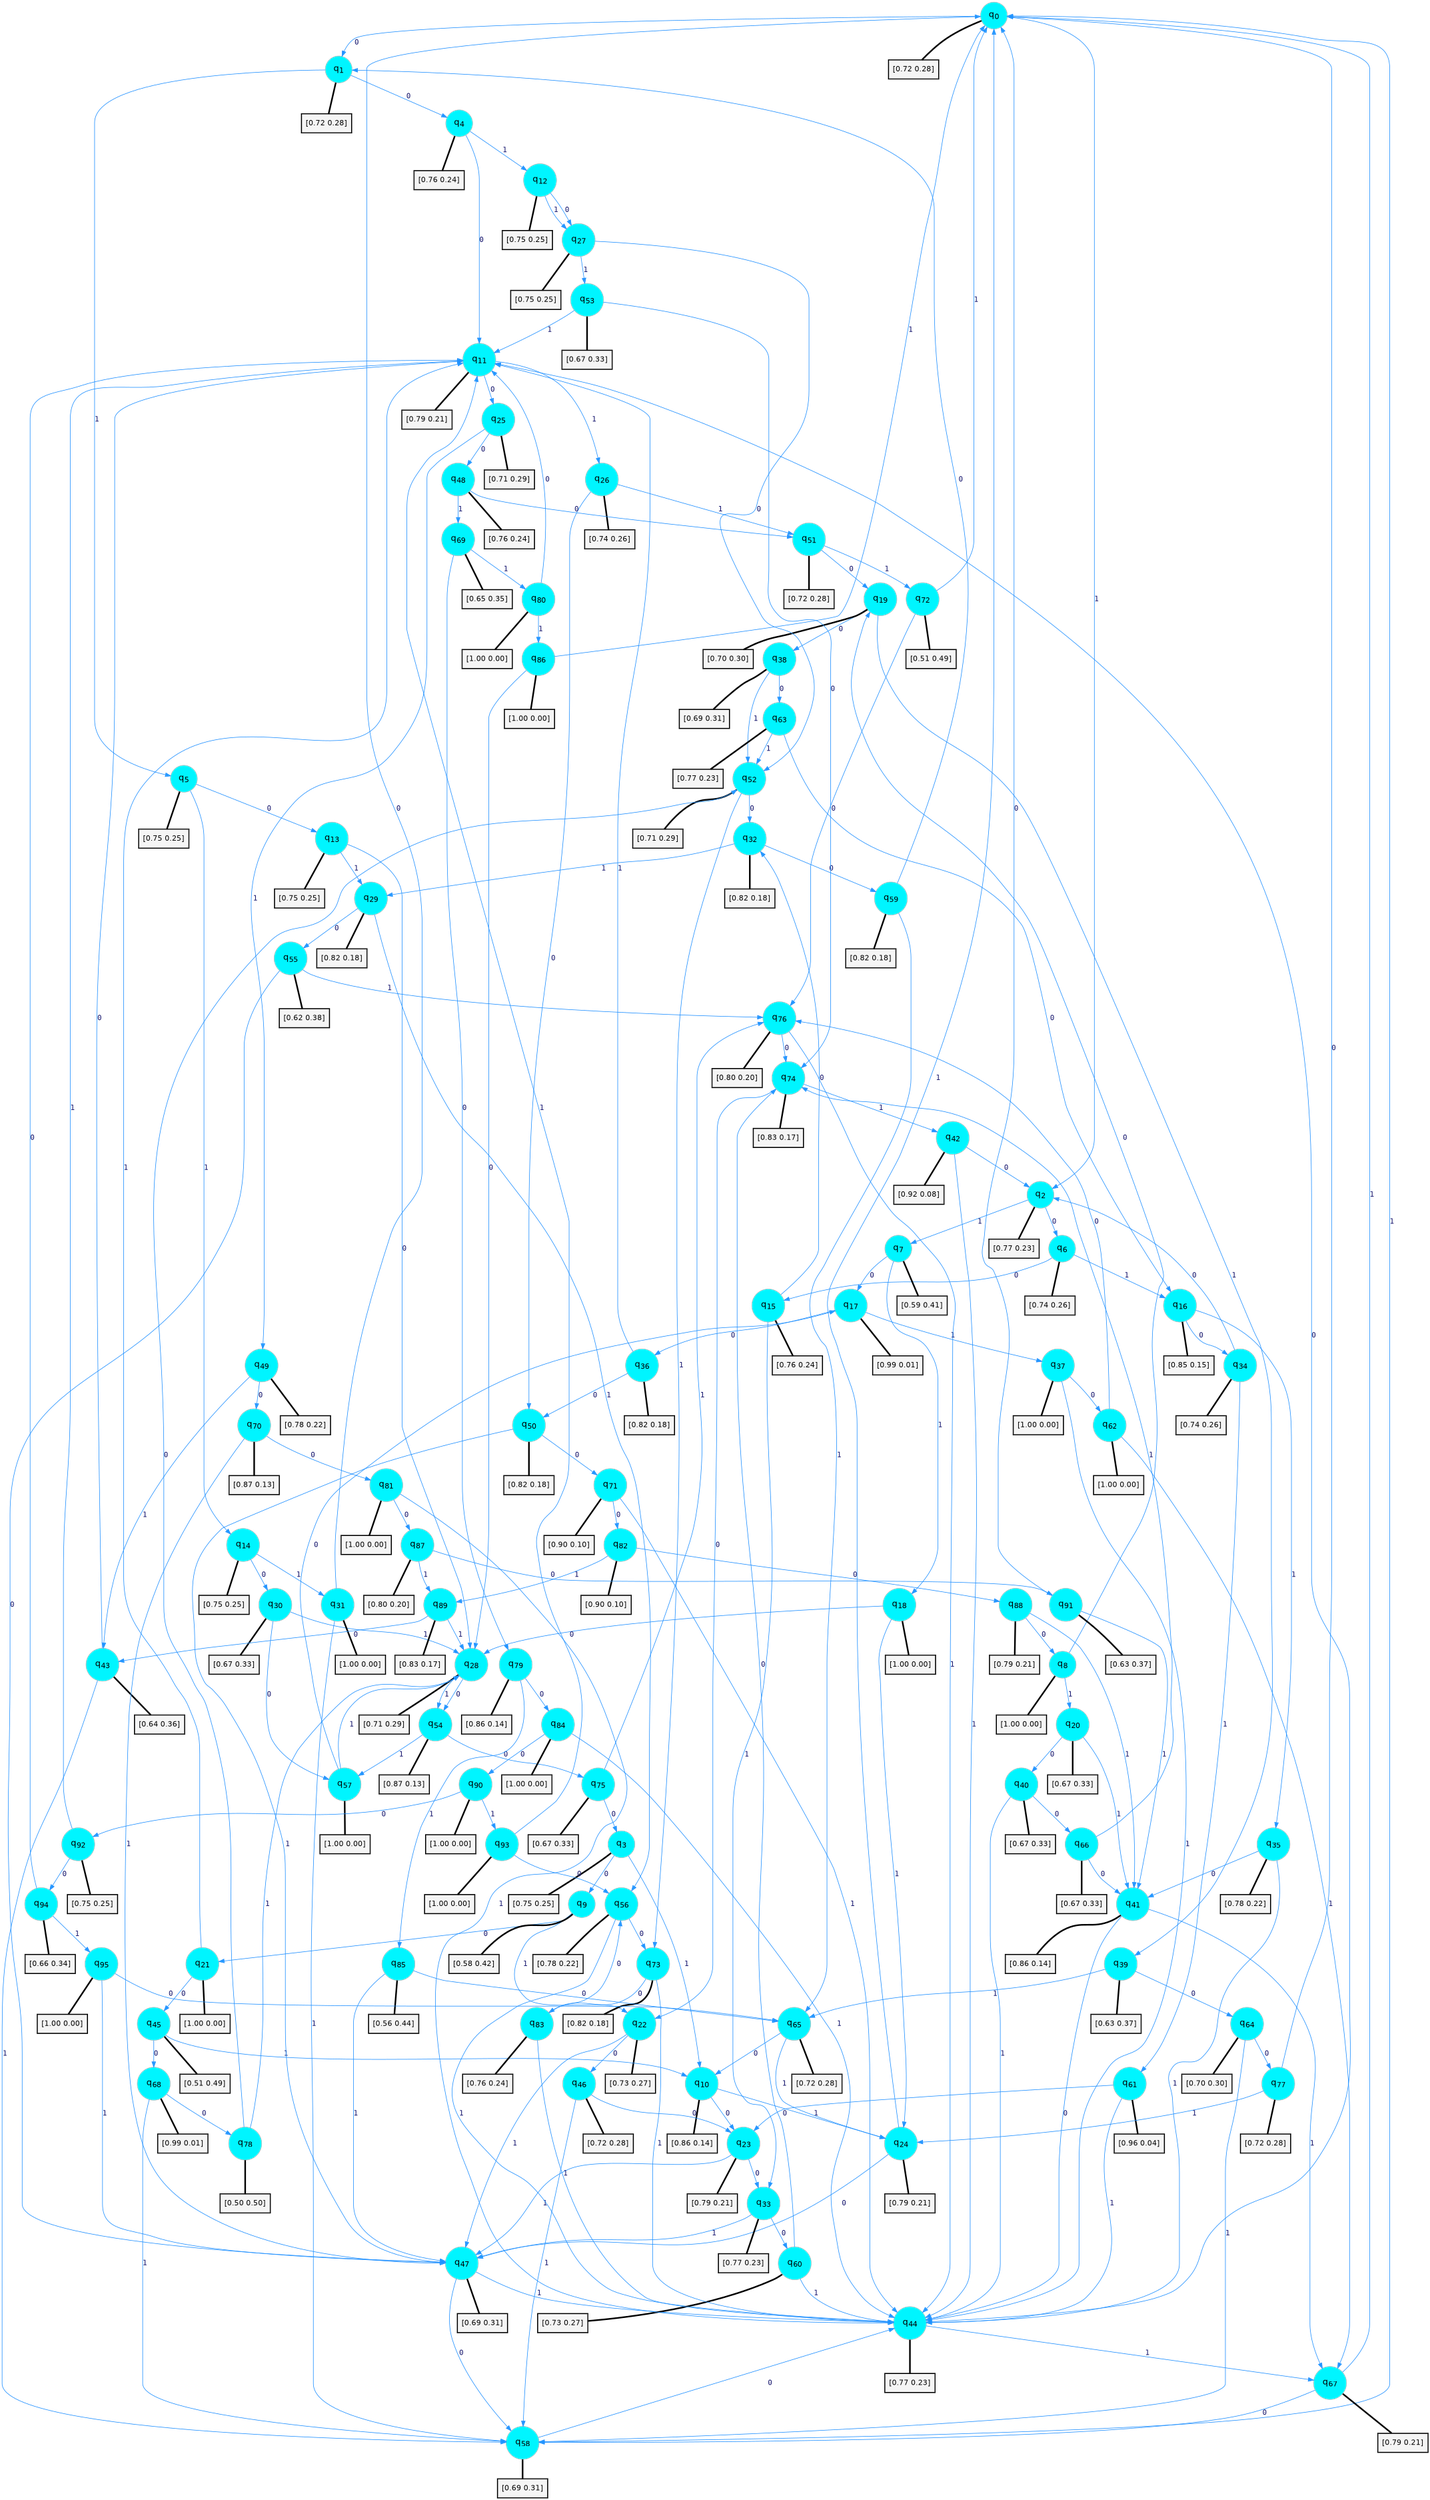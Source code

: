 digraph G {
graph [
bgcolor=transparent, dpi=300, rankdir=TD, size="40,25"];
node [
color=gray, fillcolor=turquoise1, fontcolor=black, fontname=Helvetica, fontsize=16, fontweight=bold, shape=circle, style=filled];
edge [
arrowsize=1, color=dodgerblue1, fontcolor=midnightblue, fontname=courier, fontweight=bold, penwidth=1, style=solid, weight=20];
0[label=<q<SUB>0</SUB>>];
1[label=<q<SUB>1</SUB>>];
2[label=<q<SUB>2</SUB>>];
3[label=<q<SUB>3</SUB>>];
4[label=<q<SUB>4</SUB>>];
5[label=<q<SUB>5</SUB>>];
6[label=<q<SUB>6</SUB>>];
7[label=<q<SUB>7</SUB>>];
8[label=<q<SUB>8</SUB>>];
9[label=<q<SUB>9</SUB>>];
10[label=<q<SUB>10</SUB>>];
11[label=<q<SUB>11</SUB>>];
12[label=<q<SUB>12</SUB>>];
13[label=<q<SUB>13</SUB>>];
14[label=<q<SUB>14</SUB>>];
15[label=<q<SUB>15</SUB>>];
16[label=<q<SUB>16</SUB>>];
17[label=<q<SUB>17</SUB>>];
18[label=<q<SUB>18</SUB>>];
19[label=<q<SUB>19</SUB>>];
20[label=<q<SUB>20</SUB>>];
21[label=<q<SUB>21</SUB>>];
22[label=<q<SUB>22</SUB>>];
23[label=<q<SUB>23</SUB>>];
24[label=<q<SUB>24</SUB>>];
25[label=<q<SUB>25</SUB>>];
26[label=<q<SUB>26</SUB>>];
27[label=<q<SUB>27</SUB>>];
28[label=<q<SUB>28</SUB>>];
29[label=<q<SUB>29</SUB>>];
30[label=<q<SUB>30</SUB>>];
31[label=<q<SUB>31</SUB>>];
32[label=<q<SUB>32</SUB>>];
33[label=<q<SUB>33</SUB>>];
34[label=<q<SUB>34</SUB>>];
35[label=<q<SUB>35</SUB>>];
36[label=<q<SUB>36</SUB>>];
37[label=<q<SUB>37</SUB>>];
38[label=<q<SUB>38</SUB>>];
39[label=<q<SUB>39</SUB>>];
40[label=<q<SUB>40</SUB>>];
41[label=<q<SUB>41</SUB>>];
42[label=<q<SUB>42</SUB>>];
43[label=<q<SUB>43</SUB>>];
44[label=<q<SUB>44</SUB>>];
45[label=<q<SUB>45</SUB>>];
46[label=<q<SUB>46</SUB>>];
47[label=<q<SUB>47</SUB>>];
48[label=<q<SUB>48</SUB>>];
49[label=<q<SUB>49</SUB>>];
50[label=<q<SUB>50</SUB>>];
51[label=<q<SUB>51</SUB>>];
52[label=<q<SUB>52</SUB>>];
53[label=<q<SUB>53</SUB>>];
54[label=<q<SUB>54</SUB>>];
55[label=<q<SUB>55</SUB>>];
56[label=<q<SUB>56</SUB>>];
57[label=<q<SUB>57</SUB>>];
58[label=<q<SUB>58</SUB>>];
59[label=<q<SUB>59</SUB>>];
60[label=<q<SUB>60</SUB>>];
61[label=<q<SUB>61</SUB>>];
62[label=<q<SUB>62</SUB>>];
63[label=<q<SUB>63</SUB>>];
64[label=<q<SUB>64</SUB>>];
65[label=<q<SUB>65</SUB>>];
66[label=<q<SUB>66</SUB>>];
67[label=<q<SUB>67</SUB>>];
68[label=<q<SUB>68</SUB>>];
69[label=<q<SUB>69</SUB>>];
70[label=<q<SUB>70</SUB>>];
71[label=<q<SUB>71</SUB>>];
72[label=<q<SUB>72</SUB>>];
73[label=<q<SUB>73</SUB>>];
74[label=<q<SUB>74</SUB>>];
75[label=<q<SUB>75</SUB>>];
76[label=<q<SUB>76</SUB>>];
77[label=<q<SUB>77</SUB>>];
78[label=<q<SUB>78</SUB>>];
79[label=<q<SUB>79</SUB>>];
80[label=<q<SUB>80</SUB>>];
81[label=<q<SUB>81</SUB>>];
82[label=<q<SUB>82</SUB>>];
83[label=<q<SUB>83</SUB>>];
84[label=<q<SUB>84</SUB>>];
85[label=<q<SUB>85</SUB>>];
86[label=<q<SUB>86</SUB>>];
87[label=<q<SUB>87</SUB>>];
88[label=<q<SUB>88</SUB>>];
89[label=<q<SUB>89</SUB>>];
90[label=<q<SUB>90</SUB>>];
91[label=<q<SUB>91</SUB>>];
92[label=<q<SUB>92</SUB>>];
93[label=<q<SUB>93</SUB>>];
94[label=<q<SUB>94</SUB>>];
95[label=<q<SUB>95</SUB>>];
96[label="[0.72 0.28]", shape=box,fontcolor=black, fontname=Helvetica, fontsize=14, penwidth=2, fillcolor=whitesmoke,color=black];
97[label="[0.72 0.28]", shape=box,fontcolor=black, fontname=Helvetica, fontsize=14, penwidth=2, fillcolor=whitesmoke,color=black];
98[label="[0.77 0.23]", shape=box,fontcolor=black, fontname=Helvetica, fontsize=14, penwidth=2, fillcolor=whitesmoke,color=black];
99[label="[0.75 0.25]", shape=box,fontcolor=black, fontname=Helvetica, fontsize=14, penwidth=2, fillcolor=whitesmoke,color=black];
100[label="[0.76 0.24]", shape=box,fontcolor=black, fontname=Helvetica, fontsize=14, penwidth=2, fillcolor=whitesmoke,color=black];
101[label="[0.75 0.25]", shape=box,fontcolor=black, fontname=Helvetica, fontsize=14, penwidth=2, fillcolor=whitesmoke,color=black];
102[label="[0.74 0.26]", shape=box,fontcolor=black, fontname=Helvetica, fontsize=14, penwidth=2, fillcolor=whitesmoke,color=black];
103[label="[0.59 0.41]", shape=box,fontcolor=black, fontname=Helvetica, fontsize=14, penwidth=2, fillcolor=whitesmoke,color=black];
104[label="[1.00 0.00]", shape=box,fontcolor=black, fontname=Helvetica, fontsize=14, penwidth=2, fillcolor=whitesmoke,color=black];
105[label="[0.58 0.42]", shape=box,fontcolor=black, fontname=Helvetica, fontsize=14, penwidth=2, fillcolor=whitesmoke,color=black];
106[label="[0.86 0.14]", shape=box,fontcolor=black, fontname=Helvetica, fontsize=14, penwidth=2, fillcolor=whitesmoke,color=black];
107[label="[0.79 0.21]", shape=box,fontcolor=black, fontname=Helvetica, fontsize=14, penwidth=2, fillcolor=whitesmoke,color=black];
108[label="[0.75 0.25]", shape=box,fontcolor=black, fontname=Helvetica, fontsize=14, penwidth=2, fillcolor=whitesmoke,color=black];
109[label="[0.75 0.25]", shape=box,fontcolor=black, fontname=Helvetica, fontsize=14, penwidth=2, fillcolor=whitesmoke,color=black];
110[label="[0.75 0.25]", shape=box,fontcolor=black, fontname=Helvetica, fontsize=14, penwidth=2, fillcolor=whitesmoke,color=black];
111[label="[0.76 0.24]", shape=box,fontcolor=black, fontname=Helvetica, fontsize=14, penwidth=2, fillcolor=whitesmoke,color=black];
112[label="[0.85 0.15]", shape=box,fontcolor=black, fontname=Helvetica, fontsize=14, penwidth=2, fillcolor=whitesmoke,color=black];
113[label="[0.99 0.01]", shape=box,fontcolor=black, fontname=Helvetica, fontsize=14, penwidth=2, fillcolor=whitesmoke,color=black];
114[label="[1.00 0.00]", shape=box,fontcolor=black, fontname=Helvetica, fontsize=14, penwidth=2, fillcolor=whitesmoke,color=black];
115[label="[0.70 0.30]", shape=box,fontcolor=black, fontname=Helvetica, fontsize=14, penwidth=2, fillcolor=whitesmoke,color=black];
116[label="[0.67 0.33]", shape=box,fontcolor=black, fontname=Helvetica, fontsize=14, penwidth=2, fillcolor=whitesmoke,color=black];
117[label="[1.00 0.00]", shape=box,fontcolor=black, fontname=Helvetica, fontsize=14, penwidth=2, fillcolor=whitesmoke,color=black];
118[label="[0.73 0.27]", shape=box,fontcolor=black, fontname=Helvetica, fontsize=14, penwidth=2, fillcolor=whitesmoke,color=black];
119[label="[0.79 0.21]", shape=box,fontcolor=black, fontname=Helvetica, fontsize=14, penwidth=2, fillcolor=whitesmoke,color=black];
120[label="[0.79 0.21]", shape=box,fontcolor=black, fontname=Helvetica, fontsize=14, penwidth=2, fillcolor=whitesmoke,color=black];
121[label="[0.71 0.29]", shape=box,fontcolor=black, fontname=Helvetica, fontsize=14, penwidth=2, fillcolor=whitesmoke,color=black];
122[label="[0.74 0.26]", shape=box,fontcolor=black, fontname=Helvetica, fontsize=14, penwidth=2, fillcolor=whitesmoke,color=black];
123[label="[0.75 0.25]", shape=box,fontcolor=black, fontname=Helvetica, fontsize=14, penwidth=2, fillcolor=whitesmoke,color=black];
124[label="[0.71 0.29]", shape=box,fontcolor=black, fontname=Helvetica, fontsize=14, penwidth=2, fillcolor=whitesmoke,color=black];
125[label="[0.82 0.18]", shape=box,fontcolor=black, fontname=Helvetica, fontsize=14, penwidth=2, fillcolor=whitesmoke,color=black];
126[label="[0.67 0.33]", shape=box,fontcolor=black, fontname=Helvetica, fontsize=14, penwidth=2, fillcolor=whitesmoke,color=black];
127[label="[1.00 0.00]", shape=box,fontcolor=black, fontname=Helvetica, fontsize=14, penwidth=2, fillcolor=whitesmoke,color=black];
128[label="[0.82 0.18]", shape=box,fontcolor=black, fontname=Helvetica, fontsize=14, penwidth=2, fillcolor=whitesmoke,color=black];
129[label="[0.77 0.23]", shape=box,fontcolor=black, fontname=Helvetica, fontsize=14, penwidth=2, fillcolor=whitesmoke,color=black];
130[label="[0.74 0.26]", shape=box,fontcolor=black, fontname=Helvetica, fontsize=14, penwidth=2, fillcolor=whitesmoke,color=black];
131[label="[0.78 0.22]", shape=box,fontcolor=black, fontname=Helvetica, fontsize=14, penwidth=2, fillcolor=whitesmoke,color=black];
132[label="[0.82 0.18]", shape=box,fontcolor=black, fontname=Helvetica, fontsize=14, penwidth=2, fillcolor=whitesmoke,color=black];
133[label="[1.00 0.00]", shape=box,fontcolor=black, fontname=Helvetica, fontsize=14, penwidth=2, fillcolor=whitesmoke,color=black];
134[label="[0.69 0.31]", shape=box,fontcolor=black, fontname=Helvetica, fontsize=14, penwidth=2, fillcolor=whitesmoke,color=black];
135[label="[0.63 0.37]", shape=box,fontcolor=black, fontname=Helvetica, fontsize=14, penwidth=2, fillcolor=whitesmoke,color=black];
136[label="[0.67 0.33]", shape=box,fontcolor=black, fontname=Helvetica, fontsize=14, penwidth=2, fillcolor=whitesmoke,color=black];
137[label="[0.86 0.14]", shape=box,fontcolor=black, fontname=Helvetica, fontsize=14, penwidth=2, fillcolor=whitesmoke,color=black];
138[label="[0.92 0.08]", shape=box,fontcolor=black, fontname=Helvetica, fontsize=14, penwidth=2, fillcolor=whitesmoke,color=black];
139[label="[0.64 0.36]", shape=box,fontcolor=black, fontname=Helvetica, fontsize=14, penwidth=2, fillcolor=whitesmoke,color=black];
140[label="[0.77 0.23]", shape=box,fontcolor=black, fontname=Helvetica, fontsize=14, penwidth=2, fillcolor=whitesmoke,color=black];
141[label="[0.51 0.49]", shape=box,fontcolor=black, fontname=Helvetica, fontsize=14, penwidth=2, fillcolor=whitesmoke,color=black];
142[label="[0.72 0.28]", shape=box,fontcolor=black, fontname=Helvetica, fontsize=14, penwidth=2, fillcolor=whitesmoke,color=black];
143[label="[0.69 0.31]", shape=box,fontcolor=black, fontname=Helvetica, fontsize=14, penwidth=2, fillcolor=whitesmoke,color=black];
144[label="[0.76 0.24]", shape=box,fontcolor=black, fontname=Helvetica, fontsize=14, penwidth=2, fillcolor=whitesmoke,color=black];
145[label="[0.78 0.22]", shape=box,fontcolor=black, fontname=Helvetica, fontsize=14, penwidth=2, fillcolor=whitesmoke,color=black];
146[label="[0.82 0.18]", shape=box,fontcolor=black, fontname=Helvetica, fontsize=14, penwidth=2, fillcolor=whitesmoke,color=black];
147[label="[0.72 0.28]", shape=box,fontcolor=black, fontname=Helvetica, fontsize=14, penwidth=2, fillcolor=whitesmoke,color=black];
148[label="[0.71 0.29]", shape=box,fontcolor=black, fontname=Helvetica, fontsize=14, penwidth=2, fillcolor=whitesmoke,color=black];
149[label="[0.67 0.33]", shape=box,fontcolor=black, fontname=Helvetica, fontsize=14, penwidth=2, fillcolor=whitesmoke,color=black];
150[label="[0.87 0.13]", shape=box,fontcolor=black, fontname=Helvetica, fontsize=14, penwidth=2, fillcolor=whitesmoke,color=black];
151[label="[0.62 0.38]", shape=box,fontcolor=black, fontname=Helvetica, fontsize=14, penwidth=2, fillcolor=whitesmoke,color=black];
152[label="[0.78 0.22]", shape=box,fontcolor=black, fontname=Helvetica, fontsize=14, penwidth=2, fillcolor=whitesmoke,color=black];
153[label="[1.00 0.00]", shape=box,fontcolor=black, fontname=Helvetica, fontsize=14, penwidth=2, fillcolor=whitesmoke,color=black];
154[label="[0.69 0.31]", shape=box,fontcolor=black, fontname=Helvetica, fontsize=14, penwidth=2, fillcolor=whitesmoke,color=black];
155[label="[0.82 0.18]", shape=box,fontcolor=black, fontname=Helvetica, fontsize=14, penwidth=2, fillcolor=whitesmoke,color=black];
156[label="[0.73 0.27]", shape=box,fontcolor=black, fontname=Helvetica, fontsize=14, penwidth=2, fillcolor=whitesmoke,color=black];
157[label="[0.96 0.04]", shape=box,fontcolor=black, fontname=Helvetica, fontsize=14, penwidth=2, fillcolor=whitesmoke,color=black];
158[label="[1.00 0.00]", shape=box,fontcolor=black, fontname=Helvetica, fontsize=14, penwidth=2, fillcolor=whitesmoke,color=black];
159[label="[0.77 0.23]", shape=box,fontcolor=black, fontname=Helvetica, fontsize=14, penwidth=2, fillcolor=whitesmoke,color=black];
160[label="[0.70 0.30]", shape=box,fontcolor=black, fontname=Helvetica, fontsize=14, penwidth=2, fillcolor=whitesmoke,color=black];
161[label="[0.72 0.28]", shape=box,fontcolor=black, fontname=Helvetica, fontsize=14, penwidth=2, fillcolor=whitesmoke,color=black];
162[label="[0.67 0.33]", shape=box,fontcolor=black, fontname=Helvetica, fontsize=14, penwidth=2, fillcolor=whitesmoke,color=black];
163[label="[0.79 0.21]", shape=box,fontcolor=black, fontname=Helvetica, fontsize=14, penwidth=2, fillcolor=whitesmoke,color=black];
164[label="[0.99 0.01]", shape=box,fontcolor=black, fontname=Helvetica, fontsize=14, penwidth=2, fillcolor=whitesmoke,color=black];
165[label="[0.65 0.35]", shape=box,fontcolor=black, fontname=Helvetica, fontsize=14, penwidth=2, fillcolor=whitesmoke,color=black];
166[label="[0.87 0.13]", shape=box,fontcolor=black, fontname=Helvetica, fontsize=14, penwidth=2, fillcolor=whitesmoke,color=black];
167[label="[0.90 0.10]", shape=box,fontcolor=black, fontname=Helvetica, fontsize=14, penwidth=2, fillcolor=whitesmoke,color=black];
168[label="[0.51 0.49]", shape=box,fontcolor=black, fontname=Helvetica, fontsize=14, penwidth=2, fillcolor=whitesmoke,color=black];
169[label="[0.82 0.18]", shape=box,fontcolor=black, fontname=Helvetica, fontsize=14, penwidth=2, fillcolor=whitesmoke,color=black];
170[label="[0.83 0.17]", shape=box,fontcolor=black, fontname=Helvetica, fontsize=14, penwidth=2, fillcolor=whitesmoke,color=black];
171[label="[0.67 0.33]", shape=box,fontcolor=black, fontname=Helvetica, fontsize=14, penwidth=2, fillcolor=whitesmoke,color=black];
172[label="[0.80 0.20]", shape=box,fontcolor=black, fontname=Helvetica, fontsize=14, penwidth=2, fillcolor=whitesmoke,color=black];
173[label="[0.72 0.28]", shape=box,fontcolor=black, fontname=Helvetica, fontsize=14, penwidth=2, fillcolor=whitesmoke,color=black];
174[label="[0.50 0.50]", shape=box,fontcolor=black, fontname=Helvetica, fontsize=14, penwidth=2, fillcolor=whitesmoke,color=black];
175[label="[0.86 0.14]", shape=box,fontcolor=black, fontname=Helvetica, fontsize=14, penwidth=2, fillcolor=whitesmoke,color=black];
176[label="[1.00 0.00]", shape=box,fontcolor=black, fontname=Helvetica, fontsize=14, penwidth=2, fillcolor=whitesmoke,color=black];
177[label="[1.00 0.00]", shape=box,fontcolor=black, fontname=Helvetica, fontsize=14, penwidth=2, fillcolor=whitesmoke,color=black];
178[label="[0.90 0.10]", shape=box,fontcolor=black, fontname=Helvetica, fontsize=14, penwidth=2, fillcolor=whitesmoke,color=black];
179[label="[0.76 0.24]", shape=box,fontcolor=black, fontname=Helvetica, fontsize=14, penwidth=2, fillcolor=whitesmoke,color=black];
180[label="[1.00 0.00]", shape=box,fontcolor=black, fontname=Helvetica, fontsize=14, penwidth=2, fillcolor=whitesmoke,color=black];
181[label="[0.56 0.44]", shape=box,fontcolor=black, fontname=Helvetica, fontsize=14, penwidth=2, fillcolor=whitesmoke,color=black];
182[label="[1.00 0.00]", shape=box,fontcolor=black, fontname=Helvetica, fontsize=14, penwidth=2, fillcolor=whitesmoke,color=black];
183[label="[0.80 0.20]", shape=box,fontcolor=black, fontname=Helvetica, fontsize=14, penwidth=2, fillcolor=whitesmoke,color=black];
184[label="[0.79 0.21]", shape=box,fontcolor=black, fontname=Helvetica, fontsize=14, penwidth=2, fillcolor=whitesmoke,color=black];
185[label="[0.83 0.17]", shape=box,fontcolor=black, fontname=Helvetica, fontsize=14, penwidth=2, fillcolor=whitesmoke,color=black];
186[label="[1.00 0.00]", shape=box,fontcolor=black, fontname=Helvetica, fontsize=14, penwidth=2, fillcolor=whitesmoke,color=black];
187[label="[0.63 0.37]", shape=box,fontcolor=black, fontname=Helvetica, fontsize=14, penwidth=2, fillcolor=whitesmoke,color=black];
188[label="[0.75 0.25]", shape=box,fontcolor=black, fontname=Helvetica, fontsize=14, penwidth=2, fillcolor=whitesmoke,color=black];
189[label="[1.00 0.00]", shape=box,fontcolor=black, fontname=Helvetica, fontsize=14, penwidth=2, fillcolor=whitesmoke,color=black];
190[label="[0.66 0.34]", shape=box,fontcolor=black, fontname=Helvetica, fontsize=14, penwidth=2, fillcolor=whitesmoke,color=black];
191[label="[1.00 0.00]", shape=box,fontcolor=black, fontname=Helvetica, fontsize=14, penwidth=2, fillcolor=whitesmoke,color=black];
0->1 [label=0];
0->2 [label=1];
0->96 [arrowhead=none, penwidth=3,color=black];
1->4 [label=0];
1->5 [label=1];
1->97 [arrowhead=none, penwidth=3,color=black];
2->6 [label=0];
2->7 [label=1];
2->98 [arrowhead=none, penwidth=3,color=black];
3->9 [label=0];
3->10 [label=1];
3->99 [arrowhead=none, penwidth=3,color=black];
4->11 [label=0];
4->12 [label=1];
4->100 [arrowhead=none, penwidth=3,color=black];
5->13 [label=0];
5->14 [label=1];
5->101 [arrowhead=none, penwidth=3,color=black];
6->15 [label=0];
6->16 [label=1];
6->102 [arrowhead=none, penwidth=3,color=black];
7->17 [label=0];
7->18 [label=1];
7->103 [arrowhead=none, penwidth=3,color=black];
8->19 [label=0];
8->20 [label=1];
8->104 [arrowhead=none, penwidth=3,color=black];
9->21 [label=0];
9->22 [label=1];
9->105 [arrowhead=none, penwidth=3,color=black];
10->23 [label=0];
10->24 [label=1];
10->106 [arrowhead=none, penwidth=3,color=black];
11->25 [label=0];
11->26 [label=1];
11->107 [arrowhead=none, penwidth=3,color=black];
12->27 [label=0];
12->27 [label=1];
12->108 [arrowhead=none, penwidth=3,color=black];
13->28 [label=0];
13->29 [label=1];
13->109 [arrowhead=none, penwidth=3,color=black];
14->30 [label=0];
14->31 [label=1];
14->110 [arrowhead=none, penwidth=3,color=black];
15->32 [label=0];
15->33 [label=1];
15->111 [arrowhead=none, penwidth=3,color=black];
16->34 [label=0];
16->35 [label=1];
16->112 [arrowhead=none, penwidth=3,color=black];
17->36 [label=0];
17->37 [label=1];
17->113 [arrowhead=none, penwidth=3,color=black];
18->28 [label=0];
18->24 [label=1];
18->114 [arrowhead=none, penwidth=3,color=black];
19->38 [label=0];
19->39 [label=1];
19->115 [arrowhead=none, penwidth=3,color=black];
20->40 [label=0];
20->41 [label=1];
20->116 [arrowhead=none, penwidth=3,color=black];
21->45 [label=0];
21->11 [label=1];
21->117 [arrowhead=none, penwidth=3,color=black];
22->46 [label=0];
22->47 [label=1];
22->118 [arrowhead=none, penwidth=3,color=black];
23->33 [label=0];
23->47 [label=1];
23->119 [arrowhead=none, penwidth=3,color=black];
24->47 [label=0];
24->0 [label=1];
24->120 [arrowhead=none, penwidth=3,color=black];
25->48 [label=0];
25->49 [label=1];
25->121 [arrowhead=none, penwidth=3,color=black];
26->50 [label=0];
26->51 [label=1];
26->122 [arrowhead=none, penwidth=3,color=black];
27->52 [label=0];
27->53 [label=1];
27->123 [arrowhead=none, penwidth=3,color=black];
28->54 [label=0];
28->54 [label=1];
28->124 [arrowhead=none, penwidth=3,color=black];
29->55 [label=0];
29->56 [label=1];
29->125 [arrowhead=none, penwidth=3,color=black];
30->57 [label=0];
30->28 [label=1];
30->126 [arrowhead=none, penwidth=3,color=black];
31->0 [label=0];
31->58 [label=1];
31->127 [arrowhead=none, penwidth=3,color=black];
32->59 [label=0];
32->29 [label=1];
32->128 [arrowhead=none, penwidth=3,color=black];
33->60 [label=0];
33->47 [label=1];
33->129 [arrowhead=none, penwidth=3,color=black];
34->2 [label=0];
34->61 [label=1];
34->130 [arrowhead=none, penwidth=3,color=black];
35->41 [label=0];
35->44 [label=1];
35->131 [arrowhead=none, penwidth=3,color=black];
36->50 [label=0];
36->11 [label=1];
36->132 [arrowhead=none, penwidth=3,color=black];
37->62 [label=0];
37->44 [label=1];
37->133 [arrowhead=none, penwidth=3,color=black];
38->63 [label=0];
38->52 [label=1];
38->134 [arrowhead=none, penwidth=3,color=black];
39->64 [label=0];
39->65 [label=1];
39->135 [arrowhead=none, penwidth=3,color=black];
40->66 [label=0];
40->44 [label=1];
40->136 [arrowhead=none, penwidth=3,color=black];
41->44 [label=0];
41->67 [label=1];
41->137 [arrowhead=none, penwidth=3,color=black];
42->2 [label=0];
42->44 [label=1];
42->138 [arrowhead=none, penwidth=3,color=black];
43->11 [label=0];
43->58 [label=1];
43->139 [arrowhead=none, penwidth=3,color=black];
44->11 [label=0];
44->67 [label=1];
44->140 [arrowhead=none, penwidth=3,color=black];
45->68 [label=0];
45->10 [label=1];
45->141 [arrowhead=none, penwidth=3,color=black];
46->23 [label=0];
46->58 [label=1];
46->142 [arrowhead=none, penwidth=3,color=black];
47->58 [label=0];
47->44 [label=1];
47->143 [arrowhead=none, penwidth=3,color=black];
48->51 [label=0];
48->69 [label=1];
48->144 [arrowhead=none, penwidth=3,color=black];
49->70 [label=0];
49->43 [label=1];
49->145 [arrowhead=none, penwidth=3,color=black];
50->71 [label=0];
50->47 [label=1];
50->146 [arrowhead=none, penwidth=3,color=black];
51->19 [label=0];
51->72 [label=1];
51->147 [arrowhead=none, penwidth=3,color=black];
52->32 [label=0];
52->73 [label=1];
52->148 [arrowhead=none, penwidth=3,color=black];
53->74 [label=0];
53->11 [label=1];
53->149 [arrowhead=none, penwidth=3,color=black];
54->75 [label=0];
54->57 [label=1];
54->150 [arrowhead=none, penwidth=3,color=black];
55->47 [label=0];
55->76 [label=1];
55->151 [arrowhead=none, penwidth=3,color=black];
56->73 [label=0];
56->44 [label=1];
56->152 [arrowhead=none, penwidth=3,color=black];
57->17 [label=0];
57->28 [label=1];
57->153 [arrowhead=none, penwidth=3,color=black];
58->44 [label=0];
58->0 [label=1];
58->154 [arrowhead=none, penwidth=3,color=black];
59->1 [label=0];
59->65 [label=1];
59->155 [arrowhead=none, penwidth=3,color=black];
60->74 [label=0];
60->44 [label=1];
60->156 [arrowhead=none, penwidth=3,color=black];
61->23 [label=0];
61->44 [label=1];
61->157 [arrowhead=none, penwidth=3,color=black];
62->76 [label=0];
62->67 [label=1];
62->158 [arrowhead=none, penwidth=3,color=black];
63->16 [label=0];
63->52 [label=1];
63->159 [arrowhead=none, penwidth=3,color=black];
64->77 [label=0];
64->58 [label=1];
64->160 [arrowhead=none, penwidth=3,color=black];
65->10 [label=0];
65->24 [label=1];
65->161 [arrowhead=none, penwidth=3,color=black];
66->41 [label=0];
66->74 [label=1];
66->162 [arrowhead=none, penwidth=3,color=black];
67->58 [label=0];
67->0 [label=1];
67->163 [arrowhead=none, penwidth=3,color=black];
68->78 [label=0];
68->58 [label=1];
68->164 [arrowhead=none, penwidth=3,color=black];
69->79 [label=0];
69->80 [label=1];
69->165 [arrowhead=none, penwidth=3,color=black];
70->81 [label=0];
70->47 [label=1];
70->166 [arrowhead=none, penwidth=3,color=black];
71->82 [label=0];
71->44 [label=1];
71->167 [arrowhead=none, penwidth=3,color=black];
72->76 [label=0];
72->0 [label=1];
72->168 [arrowhead=none, penwidth=3,color=black];
73->83 [label=0];
73->44 [label=1];
73->169 [arrowhead=none, penwidth=3,color=black];
74->22 [label=0];
74->42 [label=1];
74->170 [arrowhead=none, penwidth=3,color=black];
75->3 [label=0];
75->76 [label=1];
75->171 [arrowhead=none, penwidth=3,color=black];
76->74 [label=0];
76->44 [label=1];
76->172 [arrowhead=none, penwidth=3,color=black];
77->0 [label=0];
77->24 [label=1];
77->173 [arrowhead=none, penwidth=3,color=black];
78->52 [label=0];
78->28 [label=1];
78->174 [arrowhead=none, penwidth=3,color=black];
79->84 [label=0];
79->85 [label=1];
79->175 [arrowhead=none, penwidth=3,color=black];
80->11 [label=0];
80->86 [label=1];
80->176 [arrowhead=none, penwidth=3,color=black];
81->87 [label=0];
81->44 [label=1];
81->177 [arrowhead=none, penwidth=3,color=black];
82->88 [label=0];
82->89 [label=1];
82->178 [arrowhead=none, penwidth=3,color=black];
83->56 [label=0];
83->44 [label=1];
83->179 [arrowhead=none, penwidth=3,color=black];
84->90 [label=0];
84->44 [label=1];
84->180 [arrowhead=none, penwidth=3,color=black];
85->65 [label=0];
85->47 [label=1];
85->181 [arrowhead=none, penwidth=3,color=black];
86->28 [label=0];
86->0 [label=1];
86->182 [arrowhead=none, penwidth=3,color=black];
87->91 [label=0];
87->89 [label=1];
87->183 [arrowhead=none, penwidth=3,color=black];
88->8 [label=0];
88->41 [label=1];
88->184 [arrowhead=none, penwidth=3,color=black];
89->43 [label=0];
89->28 [label=1];
89->185 [arrowhead=none, penwidth=3,color=black];
90->92 [label=0];
90->93 [label=1];
90->186 [arrowhead=none, penwidth=3,color=black];
91->0 [label=0];
91->41 [label=1];
91->187 [arrowhead=none, penwidth=3,color=black];
92->94 [label=0];
92->11 [label=1];
92->188 [arrowhead=none, penwidth=3,color=black];
93->56 [label=0];
93->11 [label=1];
93->189 [arrowhead=none, penwidth=3,color=black];
94->11 [label=0];
94->95 [label=1];
94->190 [arrowhead=none, penwidth=3,color=black];
95->65 [label=0];
95->47 [label=1];
95->191 [arrowhead=none, penwidth=3,color=black];
}

